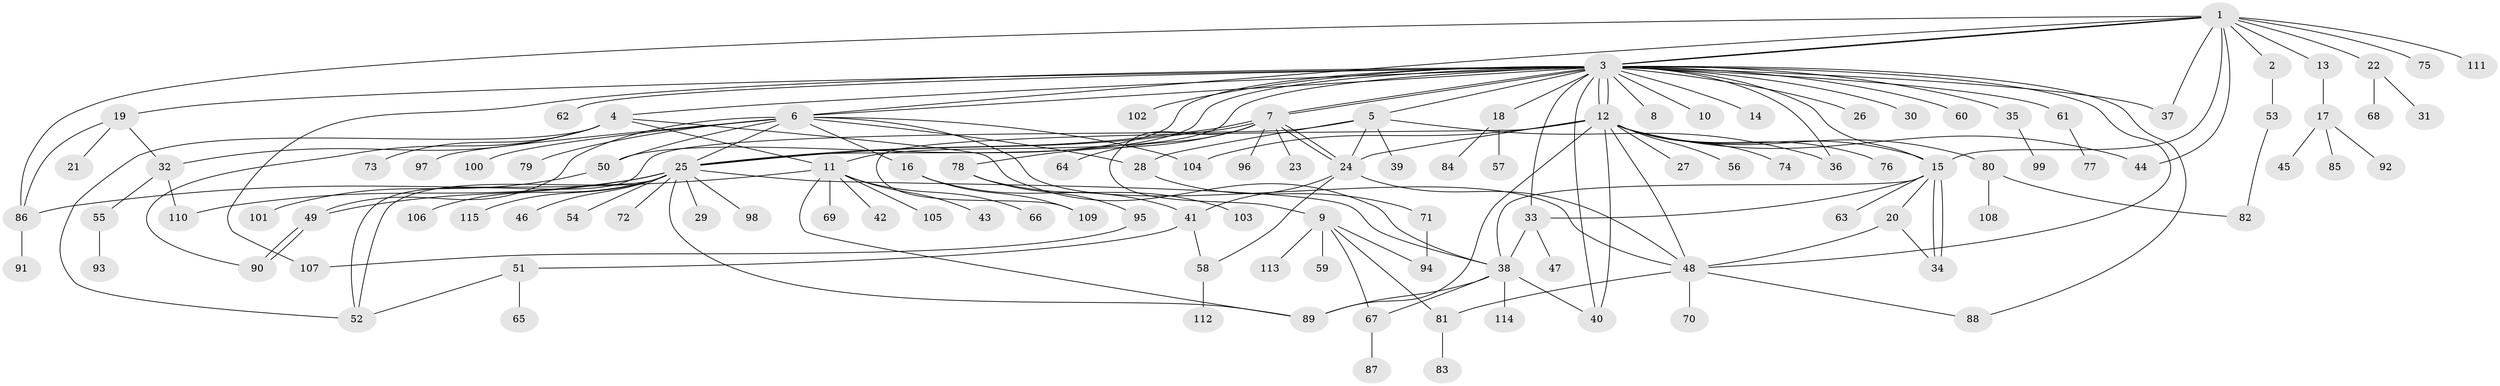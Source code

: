 // coarse degree distribution, {8: 0.029411764705882353, 22: 0.029411764705882353, 4: 0.029411764705882353, 5: 0.08823529411764706, 7: 0.029411764705882353, 1: 0.6470588235294118, 2: 0.14705882352941177}
// Generated by graph-tools (version 1.1) at 2025/18/03/04/25 18:18:01]
// undirected, 115 vertices, 167 edges
graph export_dot {
graph [start="1"]
  node [color=gray90,style=filled];
  1;
  2;
  3;
  4;
  5;
  6;
  7;
  8;
  9;
  10;
  11;
  12;
  13;
  14;
  15;
  16;
  17;
  18;
  19;
  20;
  21;
  22;
  23;
  24;
  25;
  26;
  27;
  28;
  29;
  30;
  31;
  32;
  33;
  34;
  35;
  36;
  37;
  38;
  39;
  40;
  41;
  42;
  43;
  44;
  45;
  46;
  47;
  48;
  49;
  50;
  51;
  52;
  53;
  54;
  55;
  56;
  57;
  58;
  59;
  60;
  61;
  62;
  63;
  64;
  65;
  66;
  67;
  68;
  69;
  70;
  71;
  72;
  73;
  74;
  75;
  76;
  77;
  78;
  79;
  80;
  81;
  82;
  83;
  84;
  85;
  86;
  87;
  88;
  89;
  90;
  91;
  92;
  93;
  94;
  95;
  96;
  97;
  98;
  99;
  100;
  101;
  102;
  103;
  104;
  105;
  106;
  107;
  108;
  109;
  110;
  111;
  112;
  113;
  114;
  115;
  1 -- 2;
  1 -- 3;
  1 -- 3;
  1 -- 6;
  1 -- 13;
  1 -- 15;
  1 -- 22;
  1 -- 37;
  1 -- 44;
  1 -- 75;
  1 -- 86;
  1 -- 111;
  2 -- 53;
  3 -- 4;
  3 -- 5;
  3 -- 6;
  3 -- 7;
  3 -- 7;
  3 -- 8;
  3 -- 10;
  3 -- 11;
  3 -- 12;
  3 -- 12;
  3 -- 14;
  3 -- 15;
  3 -- 18;
  3 -- 19;
  3 -- 25;
  3 -- 26;
  3 -- 30;
  3 -- 33;
  3 -- 35;
  3 -- 36;
  3 -- 37;
  3 -- 40;
  3 -- 48;
  3 -- 50;
  3 -- 60;
  3 -- 61;
  3 -- 62;
  3 -- 88;
  3 -- 102;
  3 -- 107;
  4 -- 11;
  4 -- 32;
  4 -- 38;
  4 -- 52;
  4 -- 73;
  4 -- 90;
  5 -- 24;
  5 -- 28;
  5 -- 36;
  5 -- 39;
  5 -- 52;
  6 -- 16;
  6 -- 25;
  6 -- 28;
  6 -- 48;
  6 -- 49;
  6 -- 50;
  6 -- 79;
  6 -- 97;
  6 -- 100;
  6 -- 104;
  7 -- 9;
  7 -- 23;
  7 -- 24;
  7 -- 24;
  7 -- 25;
  7 -- 25;
  7 -- 64;
  7 -- 78;
  7 -- 96;
  9 -- 59;
  9 -- 67;
  9 -- 81;
  9 -- 94;
  9 -- 113;
  11 -- 42;
  11 -- 43;
  11 -- 66;
  11 -- 69;
  11 -- 86;
  11 -- 89;
  11 -- 105;
  12 -- 15;
  12 -- 24;
  12 -- 27;
  12 -- 40;
  12 -- 44;
  12 -- 48;
  12 -- 56;
  12 -- 74;
  12 -- 76;
  12 -- 80;
  12 -- 89;
  12 -- 104;
  12 -- 109;
  13 -- 17;
  15 -- 20;
  15 -- 33;
  15 -- 34;
  15 -- 34;
  15 -- 38;
  15 -- 63;
  16 -- 41;
  16 -- 109;
  17 -- 45;
  17 -- 85;
  17 -- 92;
  18 -- 57;
  18 -- 84;
  19 -- 21;
  19 -- 32;
  19 -- 86;
  20 -- 34;
  20 -- 48;
  22 -- 31;
  22 -- 68;
  24 -- 41;
  24 -- 48;
  24 -- 58;
  25 -- 29;
  25 -- 38;
  25 -- 46;
  25 -- 49;
  25 -- 52;
  25 -- 54;
  25 -- 72;
  25 -- 89;
  25 -- 98;
  25 -- 106;
  25 -- 110;
  25 -- 115;
  28 -- 71;
  32 -- 55;
  32 -- 110;
  33 -- 38;
  33 -- 47;
  35 -- 99;
  38 -- 40;
  38 -- 67;
  38 -- 89;
  38 -- 114;
  41 -- 51;
  41 -- 58;
  48 -- 70;
  48 -- 81;
  48 -- 88;
  49 -- 90;
  49 -- 90;
  50 -- 101;
  51 -- 52;
  51 -- 65;
  53 -- 82;
  55 -- 93;
  58 -- 112;
  61 -- 77;
  67 -- 87;
  71 -- 94;
  78 -- 95;
  78 -- 103;
  80 -- 82;
  80 -- 108;
  81 -- 83;
  86 -- 91;
  95 -- 107;
}

